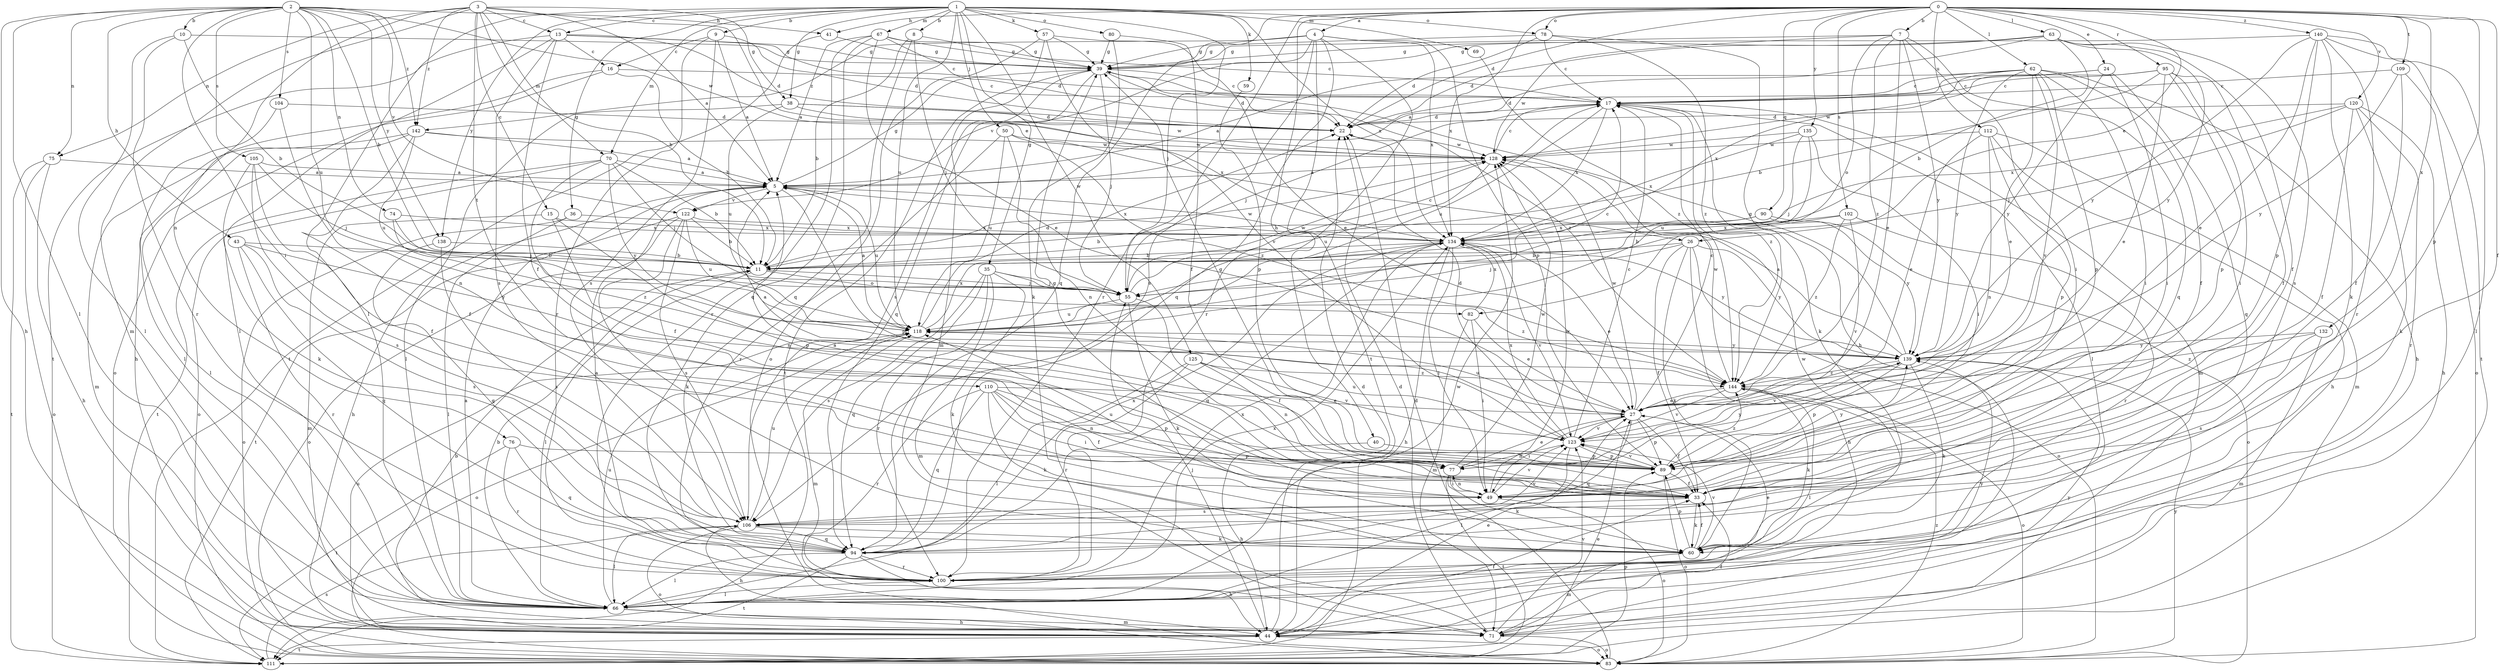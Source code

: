 strict digraph  {
0;
1;
2;
3;
4;
5;
7;
8;
9;
10;
11;
13;
15;
16;
17;
22;
24;
26;
27;
33;
35;
36;
38;
39;
40;
41;
43;
44;
49;
50;
55;
57;
59;
60;
62;
63;
66;
67;
69;
70;
71;
74;
75;
76;
77;
78;
80;
82;
83;
89;
90;
94;
95;
100;
102;
104;
105;
106;
109;
110;
111;
112;
118;
120;
122;
123;
125;
128;
132;
134;
135;
138;
139;
140;
142;
144;
0 -> 4  [label=a];
0 -> 7  [label=b];
0 -> 22  [label=d];
0 -> 24  [label=e];
0 -> 26  [label=e];
0 -> 33  [label=f];
0 -> 40  [label=h];
0 -> 41  [label=h];
0 -> 62  [label=l];
0 -> 63  [label=l];
0 -> 78  [label=o];
0 -> 89  [label=p];
0 -> 90  [label=q];
0 -> 94  [label=q];
0 -> 95  [label=r];
0 -> 100  [label=r];
0 -> 102  [label=s];
0 -> 109  [label=t];
0 -> 112  [label=u];
0 -> 120  [label=v];
0 -> 132  [label=x];
0 -> 134  [label=x];
0 -> 135  [label=y];
0 -> 140  [label=z];
1 -> 8  [label=b];
1 -> 9  [label=b];
1 -> 13  [label=c];
1 -> 35  [label=g];
1 -> 36  [label=g];
1 -> 38  [label=g];
1 -> 50  [label=j];
1 -> 55  [label=j];
1 -> 57  [label=k];
1 -> 59  [label=k];
1 -> 66  [label=l];
1 -> 67  [label=m];
1 -> 69  [label=m];
1 -> 70  [label=m];
1 -> 78  [label=o];
1 -> 80  [label=o];
1 -> 118  [label=u];
1 -> 125  [label=w];
1 -> 134  [label=x];
1 -> 138  [label=y];
2 -> 10  [label=b];
2 -> 11  [label=b];
2 -> 41  [label=h];
2 -> 43  [label=h];
2 -> 44  [label=h];
2 -> 49  [label=i];
2 -> 66  [label=l];
2 -> 74  [label=n];
2 -> 75  [label=n];
2 -> 104  [label=s];
2 -> 105  [label=s];
2 -> 118  [label=u];
2 -> 122  [label=v];
2 -> 128  [label=w];
2 -> 138  [label=y];
2 -> 142  [label=z];
3 -> 5  [label=a];
3 -> 11  [label=b];
3 -> 13  [label=c];
3 -> 15  [label=c];
3 -> 26  [label=e];
3 -> 38  [label=g];
3 -> 70  [label=m];
3 -> 71  [label=m];
3 -> 75  [label=n];
3 -> 76  [label=n];
3 -> 110  [label=t];
3 -> 142  [label=z];
4 -> 39  [label=g];
4 -> 89  [label=p];
4 -> 94  [label=q];
4 -> 100  [label=r];
4 -> 106  [label=s];
4 -> 111  [label=t];
4 -> 122  [label=v];
4 -> 134  [label=x];
4 -> 142  [label=z];
5 -> 39  [label=g];
5 -> 44  [label=h];
5 -> 89  [label=p];
5 -> 118  [label=u];
5 -> 122  [label=v];
5 -> 134  [label=x];
7 -> 27  [label=e];
7 -> 39  [label=g];
7 -> 49  [label=i];
7 -> 82  [label=o];
7 -> 94  [label=q];
7 -> 128  [label=w];
7 -> 139  [label=y];
7 -> 144  [label=z];
8 -> 11  [label=b];
8 -> 39  [label=g];
8 -> 55  [label=j];
8 -> 94  [label=q];
9 -> 5  [label=a];
9 -> 16  [label=c];
9 -> 22  [label=d];
9 -> 100  [label=r];
9 -> 106  [label=s];
10 -> 11  [label=b];
10 -> 39  [label=g];
10 -> 66  [label=l];
10 -> 100  [label=r];
11 -> 55  [label=j];
11 -> 66  [label=l];
11 -> 82  [label=o];
11 -> 128  [label=w];
13 -> 16  [label=c];
13 -> 17  [label=c];
13 -> 22  [label=d];
13 -> 33  [label=f];
13 -> 39  [label=g];
13 -> 66  [label=l];
13 -> 106  [label=s];
13 -> 111  [label=t];
15 -> 71  [label=m];
15 -> 77  [label=n];
15 -> 89  [label=p];
15 -> 134  [label=x];
16 -> 11  [label=b];
16 -> 17  [label=c];
16 -> 44  [label=h];
16 -> 83  [label=o];
17 -> 22  [label=d];
17 -> 55  [label=j];
17 -> 60  [label=k];
17 -> 66  [label=l];
17 -> 71  [label=m];
17 -> 118  [label=u];
17 -> 134  [label=x];
17 -> 144  [label=z];
22 -> 128  [label=w];
24 -> 17  [label=c];
24 -> 49  [label=i];
24 -> 94  [label=q];
24 -> 128  [label=w];
24 -> 139  [label=y];
26 -> 11  [label=b];
26 -> 33  [label=f];
26 -> 44  [label=h];
26 -> 55  [label=j];
26 -> 60  [label=k];
26 -> 83  [label=o];
26 -> 139  [label=y];
27 -> 5  [label=a];
27 -> 17  [label=c];
27 -> 33  [label=f];
27 -> 49  [label=i];
27 -> 89  [label=p];
27 -> 94  [label=q];
27 -> 118  [label=u];
27 -> 123  [label=v];
27 -> 128  [label=w];
33 -> 5  [label=a];
33 -> 60  [label=k];
33 -> 106  [label=s];
35 -> 55  [label=j];
35 -> 60  [label=k];
35 -> 71  [label=m];
35 -> 94  [label=q];
35 -> 100  [label=r];
35 -> 106  [label=s];
35 -> 144  [label=z];
36 -> 66  [label=l];
36 -> 83  [label=o];
36 -> 134  [label=x];
38 -> 22  [label=d];
38 -> 66  [label=l];
38 -> 118  [label=u];
38 -> 128  [label=w];
38 -> 134  [label=x];
39 -> 17  [label=c];
39 -> 22  [label=d];
39 -> 55  [label=j];
39 -> 94  [label=q];
39 -> 106  [label=s];
39 -> 111  [label=t];
39 -> 144  [label=z];
40 -> 44  [label=h];
40 -> 89  [label=p];
41 -> 39  [label=g];
41 -> 111  [label=t];
43 -> 11  [label=b];
43 -> 94  [label=q];
43 -> 100  [label=r];
43 -> 106  [label=s];
43 -> 139  [label=y];
44 -> 22  [label=d];
44 -> 27  [label=e];
44 -> 33  [label=f];
44 -> 55  [label=j];
44 -> 83  [label=o];
44 -> 111  [label=t];
44 -> 118  [label=u];
49 -> 39  [label=g];
49 -> 77  [label=n];
49 -> 83  [label=o];
49 -> 118  [label=u];
49 -> 123  [label=v];
49 -> 128  [label=w];
50 -> 77  [label=n];
50 -> 100  [label=r];
50 -> 118  [label=u];
50 -> 128  [label=w];
50 -> 144  [label=z];
55 -> 17  [label=c];
55 -> 33  [label=f];
55 -> 60  [label=k];
55 -> 118  [label=u];
55 -> 128  [label=w];
57 -> 27  [label=e];
57 -> 39  [label=g];
57 -> 71  [label=m];
57 -> 83  [label=o];
57 -> 123  [label=v];
59 -> 89  [label=p];
60 -> 33  [label=f];
60 -> 71  [label=m];
60 -> 89  [label=p];
60 -> 123  [label=v];
60 -> 128  [label=w];
62 -> 5  [label=a];
62 -> 17  [label=c];
62 -> 27  [label=e];
62 -> 33  [label=f];
62 -> 44  [label=h];
62 -> 49  [label=i];
62 -> 89  [label=p];
62 -> 123  [label=v];
62 -> 134  [label=x];
62 -> 139  [label=y];
63 -> 5  [label=a];
63 -> 11  [label=b];
63 -> 22  [label=d];
63 -> 33  [label=f];
63 -> 39  [label=g];
63 -> 106  [label=s];
63 -> 139  [label=y];
66 -> 5  [label=a];
66 -> 11  [label=b];
66 -> 44  [label=h];
66 -> 71  [label=m];
66 -> 118  [label=u];
66 -> 128  [label=w];
66 -> 134  [label=x];
66 -> 139  [label=y];
67 -> 5  [label=a];
67 -> 17  [label=c];
67 -> 22  [label=d];
67 -> 27  [label=e];
67 -> 39  [label=g];
67 -> 94  [label=q];
67 -> 100  [label=r];
69 -> 144  [label=z];
70 -> 5  [label=a];
70 -> 11  [label=b];
70 -> 33  [label=f];
70 -> 55  [label=j];
70 -> 83  [label=o];
70 -> 111  [label=t];
70 -> 139  [label=y];
71 -> 11  [label=b];
71 -> 22  [label=d];
71 -> 33  [label=f];
71 -> 83  [label=o];
71 -> 123  [label=v];
71 -> 139  [label=y];
74 -> 55  [label=j];
74 -> 134  [label=x];
74 -> 144  [label=z];
75 -> 5  [label=a];
75 -> 44  [label=h];
75 -> 83  [label=o];
75 -> 111  [label=t];
76 -> 89  [label=p];
76 -> 94  [label=q];
76 -> 100  [label=r];
76 -> 111  [label=t];
77 -> 27  [label=e];
77 -> 49  [label=i];
77 -> 60  [label=k];
77 -> 111  [label=t];
77 -> 128  [label=w];
77 -> 139  [label=y];
78 -> 17  [label=c];
78 -> 22  [label=d];
78 -> 39  [label=g];
78 -> 44  [label=h];
78 -> 144  [label=z];
80 -> 33  [label=f];
80 -> 39  [label=g];
80 -> 60  [label=k];
82 -> 27  [label=e];
82 -> 49  [label=i];
82 -> 71  [label=m];
82 -> 134  [label=x];
83 -> 22  [label=d];
83 -> 139  [label=y];
83 -> 144  [label=z];
89 -> 33  [label=f];
89 -> 39  [label=g];
89 -> 83  [label=o];
89 -> 123  [label=v];
89 -> 139  [label=y];
89 -> 144  [label=z];
90 -> 11  [label=b];
90 -> 83  [label=o];
90 -> 134  [label=x];
90 -> 139  [label=y];
94 -> 5  [label=a];
94 -> 44  [label=h];
94 -> 66  [label=l];
94 -> 100  [label=r];
94 -> 111  [label=t];
94 -> 134  [label=x];
95 -> 11  [label=b];
95 -> 17  [label=c];
95 -> 22  [label=d];
95 -> 27  [label=e];
95 -> 33  [label=f];
95 -> 49  [label=i];
95 -> 89  [label=p];
100 -> 27  [label=e];
100 -> 66  [label=l];
100 -> 134  [label=x];
102 -> 11  [label=b];
102 -> 100  [label=r];
102 -> 123  [label=v];
102 -> 134  [label=x];
102 -> 144  [label=z];
104 -> 22  [label=d];
104 -> 66  [label=l];
104 -> 77  [label=n];
105 -> 5  [label=a];
105 -> 33  [label=f];
105 -> 55  [label=j];
105 -> 60  [label=k];
105 -> 106  [label=s];
106 -> 44  [label=h];
106 -> 60  [label=k];
106 -> 66  [label=l];
106 -> 83  [label=o];
106 -> 94  [label=q];
106 -> 118  [label=u];
106 -> 123  [label=v];
109 -> 17  [label=c];
109 -> 33  [label=f];
109 -> 83  [label=o];
109 -> 139  [label=y];
110 -> 27  [label=e];
110 -> 33  [label=f];
110 -> 49  [label=i];
110 -> 60  [label=k];
110 -> 77  [label=n];
110 -> 89  [label=p];
110 -> 94  [label=q];
110 -> 100  [label=r];
111 -> 27  [label=e];
111 -> 89  [label=p];
111 -> 106  [label=s];
112 -> 27  [label=e];
112 -> 44  [label=h];
112 -> 71  [label=m];
112 -> 77  [label=n];
112 -> 89  [label=p];
112 -> 128  [label=w];
118 -> 5  [label=a];
118 -> 17  [label=c];
118 -> 22  [label=d];
118 -> 71  [label=m];
118 -> 83  [label=o];
118 -> 134  [label=x];
118 -> 139  [label=y];
120 -> 22  [label=d];
120 -> 33  [label=f];
120 -> 44  [label=h];
120 -> 55  [label=j];
120 -> 60  [label=k];
120 -> 100  [label=r];
120 -> 134  [label=x];
122 -> 11  [label=b];
122 -> 60  [label=k];
122 -> 83  [label=o];
122 -> 106  [label=s];
122 -> 111  [label=t];
122 -> 118  [label=u];
122 -> 134  [label=x];
123 -> 17  [label=c];
123 -> 22  [label=d];
123 -> 66  [label=l];
123 -> 77  [label=n];
123 -> 89  [label=p];
123 -> 118  [label=u];
123 -> 134  [label=x];
125 -> 66  [label=l];
125 -> 77  [label=n];
125 -> 100  [label=r];
125 -> 123  [label=v];
125 -> 144  [label=z];
128 -> 5  [label=a];
128 -> 17  [label=c];
128 -> 118  [label=u];
132 -> 71  [label=m];
132 -> 106  [label=s];
132 -> 139  [label=y];
132 -> 144  [label=z];
134 -> 11  [label=b];
134 -> 27  [label=e];
134 -> 44  [label=h];
134 -> 49  [label=i];
134 -> 94  [label=q];
134 -> 123  [label=v];
134 -> 139  [label=y];
135 -> 49  [label=i];
135 -> 55  [label=j];
135 -> 118  [label=u];
135 -> 128  [label=w];
135 -> 134  [label=x];
138 -> 11  [label=b];
138 -> 94  [label=q];
138 -> 106  [label=s];
139 -> 5  [label=a];
139 -> 39  [label=g];
139 -> 60  [label=k];
139 -> 89  [label=p];
139 -> 123  [label=v];
139 -> 144  [label=z];
140 -> 27  [label=e];
140 -> 39  [label=g];
140 -> 60  [label=k];
140 -> 66  [label=l];
140 -> 89  [label=p];
140 -> 100  [label=r];
140 -> 111  [label=t];
140 -> 139  [label=y];
142 -> 5  [label=a];
142 -> 33  [label=f];
142 -> 66  [label=l];
142 -> 71  [label=m];
142 -> 118  [label=u];
142 -> 128  [label=w];
144 -> 27  [label=e];
144 -> 60  [label=k];
144 -> 66  [label=l];
144 -> 83  [label=o];
144 -> 123  [label=v];
144 -> 128  [label=w];
}
